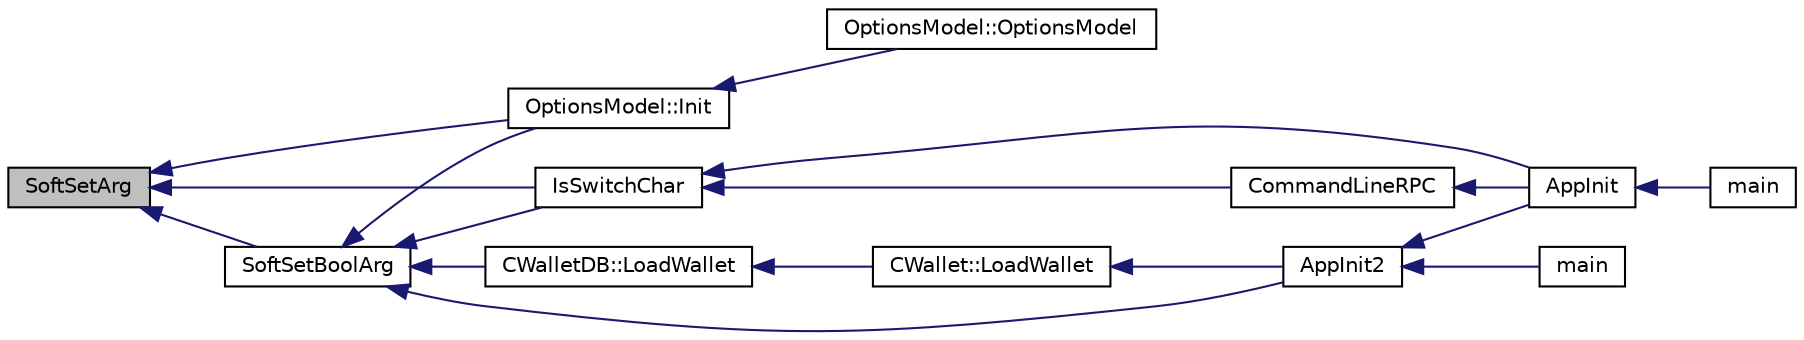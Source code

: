 digraph "SoftSetArg"
{
  edge [fontname="Helvetica",fontsize="10",labelfontname="Helvetica",labelfontsize="10"];
  node [fontname="Helvetica",fontsize="10",shape=record];
  rankdir="LR";
  Node6086 [label="SoftSetArg",height=0.2,width=0.4,color="black", fillcolor="grey75", style="filled", fontcolor="black"];
  Node6086 -> Node6087 [dir="back",color="midnightblue",fontsize="10",style="solid",fontname="Helvetica"];
  Node6087 [label="OptionsModel::Init",height=0.2,width=0.4,color="black", fillcolor="white", style="filled",URL="$da/d1f/class_options_model.html#a0e02c341067bff7be262fede017fbea0"];
  Node6087 -> Node6088 [dir="back",color="midnightblue",fontsize="10",style="solid",fontname="Helvetica"];
  Node6088 [label="OptionsModel::OptionsModel",height=0.2,width=0.4,color="black", fillcolor="white", style="filled",URL="$da/d1f/class_options_model.html#a17c6b3de70c415b0fdf5c27f5f871054"];
  Node6086 -> Node6089 [dir="back",color="midnightblue",fontsize="10",style="solid",fontname="Helvetica"];
  Node6089 [label="IsSwitchChar",height=0.2,width=0.4,color="black", fillcolor="white", style="filled",URL="$d8/d3c/util_8h.html#ac0165e18ce3be89a2e0731e27d54b478"];
  Node6089 -> Node6090 [dir="back",color="midnightblue",fontsize="10",style="solid",fontname="Helvetica"];
  Node6090 [label="AppInit",height=0.2,width=0.4,color="black", fillcolor="white", style="filled",URL="$d4/d35/iond_8cpp.html#ac59316b767e6984e1285f0531275286b"];
  Node6090 -> Node6091 [dir="back",color="midnightblue",fontsize="10",style="solid",fontname="Helvetica"];
  Node6091 [label="main",height=0.2,width=0.4,color="black", fillcolor="white", style="filled",URL="$d4/d35/iond_8cpp.html#a0ddf1224851353fc92bfbff6f499fa97"];
  Node6089 -> Node6092 [dir="back",color="midnightblue",fontsize="10",style="solid",fontname="Helvetica"];
  Node6092 [label="CommandLineRPC",height=0.2,width=0.4,color="black", fillcolor="white", style="filled",URL="$d6/d59/rpcclient_8h.html#a4ee23259648a971c9c05aeff8b545a6d"];
  Node6092 -> Node6090 [dir="back",color="midnightblue",fontsize="10",style="solid",fontname="Helvetica"];
  Node6086 -> Node6093 [dir="back",color="midnightblue",fontsize="10",style="solid",fontname="Helvetica"];
  Node6093 [label="SoftSetBoolArg",height=0.2,width=0.4,color="black", fillcolor="white", style="filled",URL="$d8/d3c/util_8h.html#acb3060cad083d342898b6055e43692ae",tooltip="Set a boolean argument if it doesn&#39;t already have a value. "];
  Node6093 -> Node6094 [dir="back",color="midnightblue",fontsize="10",style="solid",fontname="Helvetica"];
  Node6094 [label="AppInit2",height=0.2,width=0.4,color="black", fillcolor="white", style="filled",URL="$d8/dc0/init_8h.html#a1a4c1bfbf6ba1db77e988b89b9cadfd3",tooltip="Initialize ion. "];
  Node6094 -> Node6090 [dir="back",color="midnightblue",fontsize="10",style="solid",fontname="Helvetica"];
  Node6094 -> Node6095 [dir="back",color="midnightblue",fontsize="10",style="solid",fontname="Helvetica"];
  Node6095 [label="main",height=0.2,width=0.4,color="black", fillcolor="white", style="filled",URL="$d5/d2d/ion_8cpp.html#a0ddf1224851353fc92bfbff6f499fa97"];
  Node6093 -> Node6087 [dir="back",color="midnightblue",fontsize="10",style="solid",fontname="Helvetica"];
  Node6093 -> Node6089 [dir="back",color="midnightblue",fontsize="10",style="solid",fontname="Helvetica"];
  Node6093 -> Node6096 [dir="back",color="midnightblue",fontsize="10",style="solid",fontname="Helvetica"];
  Node6096 [label="CWalletDB::LoadWallet",height=0.2,width=0.4,color="black", fillcolor="white", style="filled",URL="$d4/d90/class_c_wallet_d_b.html#a14f26e53502d1a60dd2b034f830acf03"];
  Node6096 -> Node6097 [dir="back",color="midnightblue",fontsize="10",style="solid",fontname="Helvetica"];
  Node6097 [label="CWallet::LoadWallet",height=0.2,width=0.4,color="black", fillcolor="white", style="filled",URL="$d2/de5/class_c_wallet.html#a5d7b244b8ed0cbe24233ee0b6ca3cae0"];
  Node6097 -> Node6094 [dir="back",color="midnightblue",fontsize="10",style="solid",fontname="Helvetica"];
}
